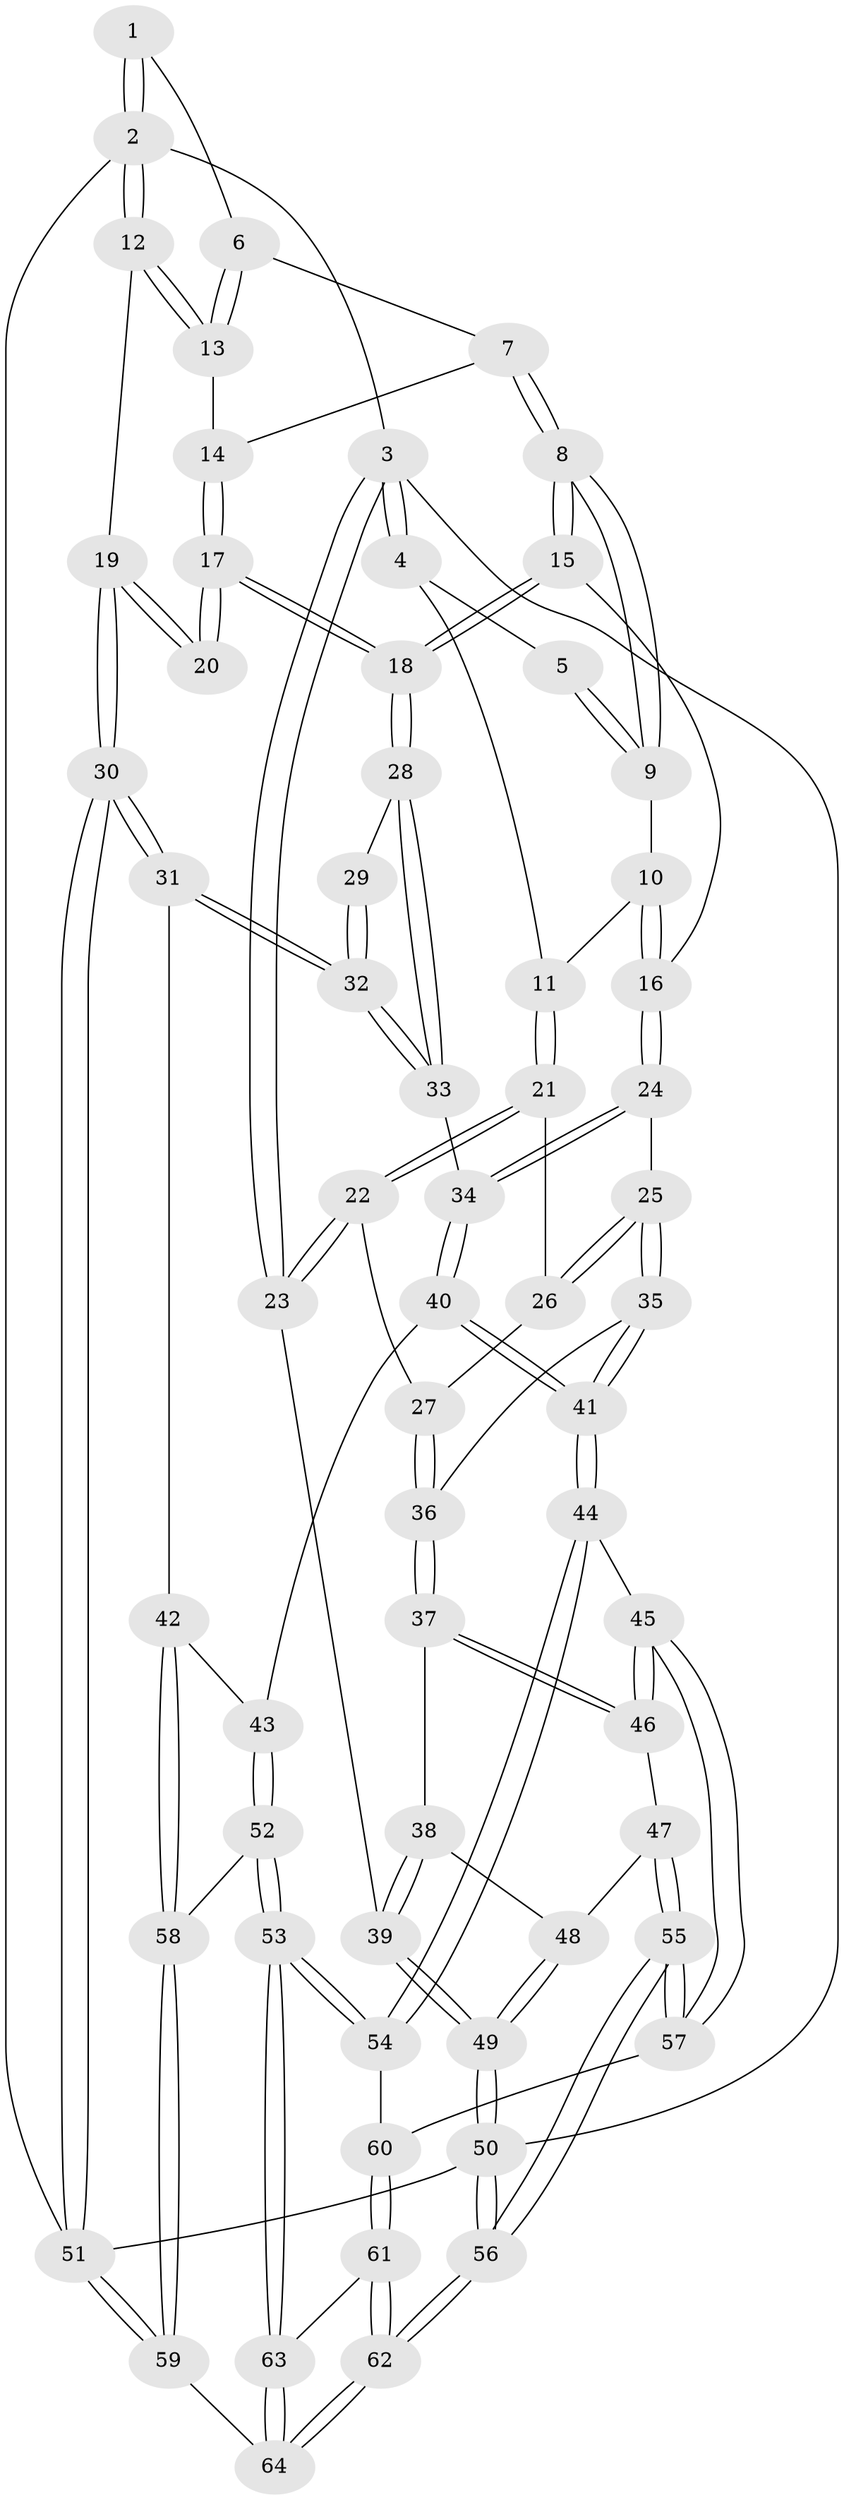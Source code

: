 // Generated by graph-tools (version 1.1) at 2025/27/03/09/25 03:27:15]
// undirected, 64 vertices, 157 edges
graph export_dot {
graph [start="1"]
  node [color=gray90,style=filled];
  1 [pos="+0.8217956772189084+0"];
  2 [pos="+1+0"];
  3 [pos="+0+0"];
  4 [pos="+0.2540237978396289+0"];
  5 [pos="+0.6647882854224421+0"];
  6 [pos="+0.8068606555504547+0"];
  7 [pos="+0.7836207375716581+0.07669821419224965"];
  8 [pos="+0.6399299221832533+0.17613373289534312"];
  9 [pos="+0.5586973615144678+0.05562905135464877"];
  10 [pos="+0.345110340272821+0.101577479114399"];
  11 [pos="+0.3220411183613196+0.09072637853195215"];
  12 [pos="+1+0.1553068432199557"];
  13 [pos="+0.9974304431841463+0.14745917161231897"];
  14 [pos="+0.8524954860038148+0.17633707018848102"];
  15 [pos="+0.6186517302330611+0.22459862964462596"];
  16 [pos="+0.508261730852118+0.2630704868984344"];
  17 [pos="+0.855353001685986+0.2434445877729844"];
  18 [pos="+0.6938334043693803+0.3050967569642441"];
  19 [pos="+1+0.47514054807239114"];
  20 [pos="+0.8891924759089681+0.2936835643509886"];
  21 [pos="+0.30084102738402296+0.11632946762334279"];
  22 [pos="+0+0.23709180221383547"];
  23 [pos="+0+0.2433433096460286"];
  24 [pos="+0.48294760131055414+0.34348971522735733"];
  25 [pos="+0.37000347809955825+0.43027203346047577"];
  26 [pos="+0.29096522569873534+0.1843139404705829"];
  27 [pos="+0.20791009595332732+0.33353378582097204"];
  28 [pos="+0.7076887234853984+0.3811311094339758"];
  29 [pos="+0.8015209399923078+0.35584671644813165"];
  30 [pos="+1+0.5472142382145804"];
  31 [pos="+0.9616970922862882+0.5934052638023909"];
  32 [pos="+0.9513333988100839+0.5862031818376543"];
  33 [pos="+0.701122176893471+0.4283997941297888"];
  34 [pos="+0.6240211657228283+0.4704837273471808"];
  35 [pos="+0.35152199359576597+0.4572520828647804"];
  36 [pos="+0.2670710380009524+0.46740496867322584"];
  37 [pos="+0.2414421549289389+0.4867108065773035"];
  38 [pos="+0.21018327221800515+0.4909677481859672"];
  39 [pos="+0+0.42786064235554644"];
  40 [pos="+0.5775433826855809+0.5918313487715053"];
  41 [pos="+0.49064133000743426+0.6376160589782635"];
  42 [pos="+0.9396514602352302+0.6130852489179563"];
  43 [pos="+0.7592312918248034+0.6619304778523195"];
  44 [pos="+0.47374361157305755+0.6910205825273393"];
  45 [pos="+0.3290686072462659+0.7145212879721996"];
  46 [pos="+0.24934018503559024+0.6651000809248145"];
  47 [pos="+0.16004658141313058+0.7076322023141334"];
  48 [pos="+0.12339137671143219+0.6177363007941726"];
  49 [pos="+0+0.5782900925410743"];
  50 [pos="+0+1"];
  51 [pos="+1+1"];
  52 [pos="+0.6532311658466747+0.8564603474287771"];
  53 [pos="+0.6079933677606867+0.9039709480307415"];
  54 [pos="+0.5159370938044642+0.8194618364212557"];
  55 [pos="+0+1"];
  56 [pos="+0+1"];
  57 [pos="+0.27522822287437465+0.8185135397092916"];
  58 [pos="+0.8852072018793521+0.8003912107000776"];
  59 [pos="+0.9111035949123739+1"];
  60 [pos="+0.4132686323738159+0.8709107151259858"];
  61 [pos="+0.36785399355233667+0.9251933790080302"];
  62 [pos="+0+1"];
  63 [pos="+0.6723243168329661+1"];
  64 [pos="+0.6724627079876061+1"];
  1 -- 2;
  1 -- 2;
  1 -- 6;
  2 -- 3;
  2 -- 12;
  2 -- 12;
  2 -- 51;
  3 -- 4;
  3 -- 4;
  3 -- 23;
  3 -- 23;
  3 -- 50;
  4 -- 5;
  4 -- 11;
  5 -- 9;
  5 -- 9;
  6 -- 7;
  6 -- 13;
  6 -- 13;
  7 -- 8;
  7 -- 8;
  7 -- 14;
  8 -- 9;
  8 -- 9;
  8 -- 15;
  8 -- 15;
  9 -- 10;
  10 -- 11;
  10 -- 16;
  10 -- 16;
  11 -- 21;
  11 -- 21;
  12 -- 13;
  12 -- 13;
  12 -- 19;
  13 -- 14;
  14 -- 17;
  14 -- 17;
  15 -- 16;
  15 -- 18;
  15 -- 18;
  16 -- 24;
  16 -- 24;
  17 -- 18;
  17 -- 18;
  17 -- 20;
  17 -- 20;
  18 -- 28;
  18 -- 28;
  19 -- 20;
  19 -- 20;
  19 -- 30;
  19 -- 30;
  21 -- 22;
  21 -- 22;
  21 -- 26;
  22 -- 23;
  22 -- 23;
  22 -- 27;
  23 -- 39;
  24 -- 25;
  24 -- 34;
  24 -- 34;
  25 -- 26;
  25 -- 26;
  25 -- 35;
  25 -- 35;
  26 -- 27;
  27 -- 36;
  27 -- 36;
  28 -- 29;
  28 -- 33;
  28 -- 33;
  29 -- 32;
  29 -- 32;
  30 -- 31;
  30 -- 31;
  30 -- 51;
  30 -- 51;
  31 -- 32;
  31 -- 32;
  31 -- 42;
  32 -- 33;
  32 -- 33;
  33 -- 34;
  34 -- 40;
  34 -- 40;
  35 -- 36;
  35 -- 41;
  35 -- 41;
  36 -- 37;
  36 -- 37;
  37 -- 38;
  37 -- 46;
  37 -- 46;
  38 -- 39;
  38 -- 39;
  38 -- 48;
  39 -- 49;
  39 -- 49;
  40 -- 41;
  40 -- 41;
  40 -- 43;
  41 -- 44;
  41 -- 44;
  42 -- 43;
  42 -- 58;
  42 -- 58;
  43 -- 52;
  43 -- 52;
  44 -- 45;
  44 -- 54;
  44 -- 54;
  45 -- 46;
  45 -- 46;
  45 -- 57;
  45 -- 57;
  46 -- 47;
  47 -- 48;
  47 -- 55;
  47 -- 55;
  48 -- 49;
  48 -- 49;
  49 -- 50;
  49 -- 50;
  50 -- 56;
  50 -- 56;
  50 -- 51;
  51 -- 59;
  51 -- 59;
  52 -- 53;
  52 -- 53;
  52 -- 58;
  53 -- 54;
  53 -- 54;
  53 -- 63;
  53 -- 63;
  54 -- 60;
  55 -- 56;
  55 -- 56;
  55 -- 57;
  55 -- 57;
  56 -- 62;
  56 -- 62;
  57 -- 60;
  58 -- 59;
  58 -- 59;
  59 -- 64;
  60 -- 61;
  60 -- 61;
  61 -- 62;
  61 -- 62;
  61 -- 63;
  62 -- 64;
  62 -- 64;
  63 -- 64;
  63 -- 64;
}
